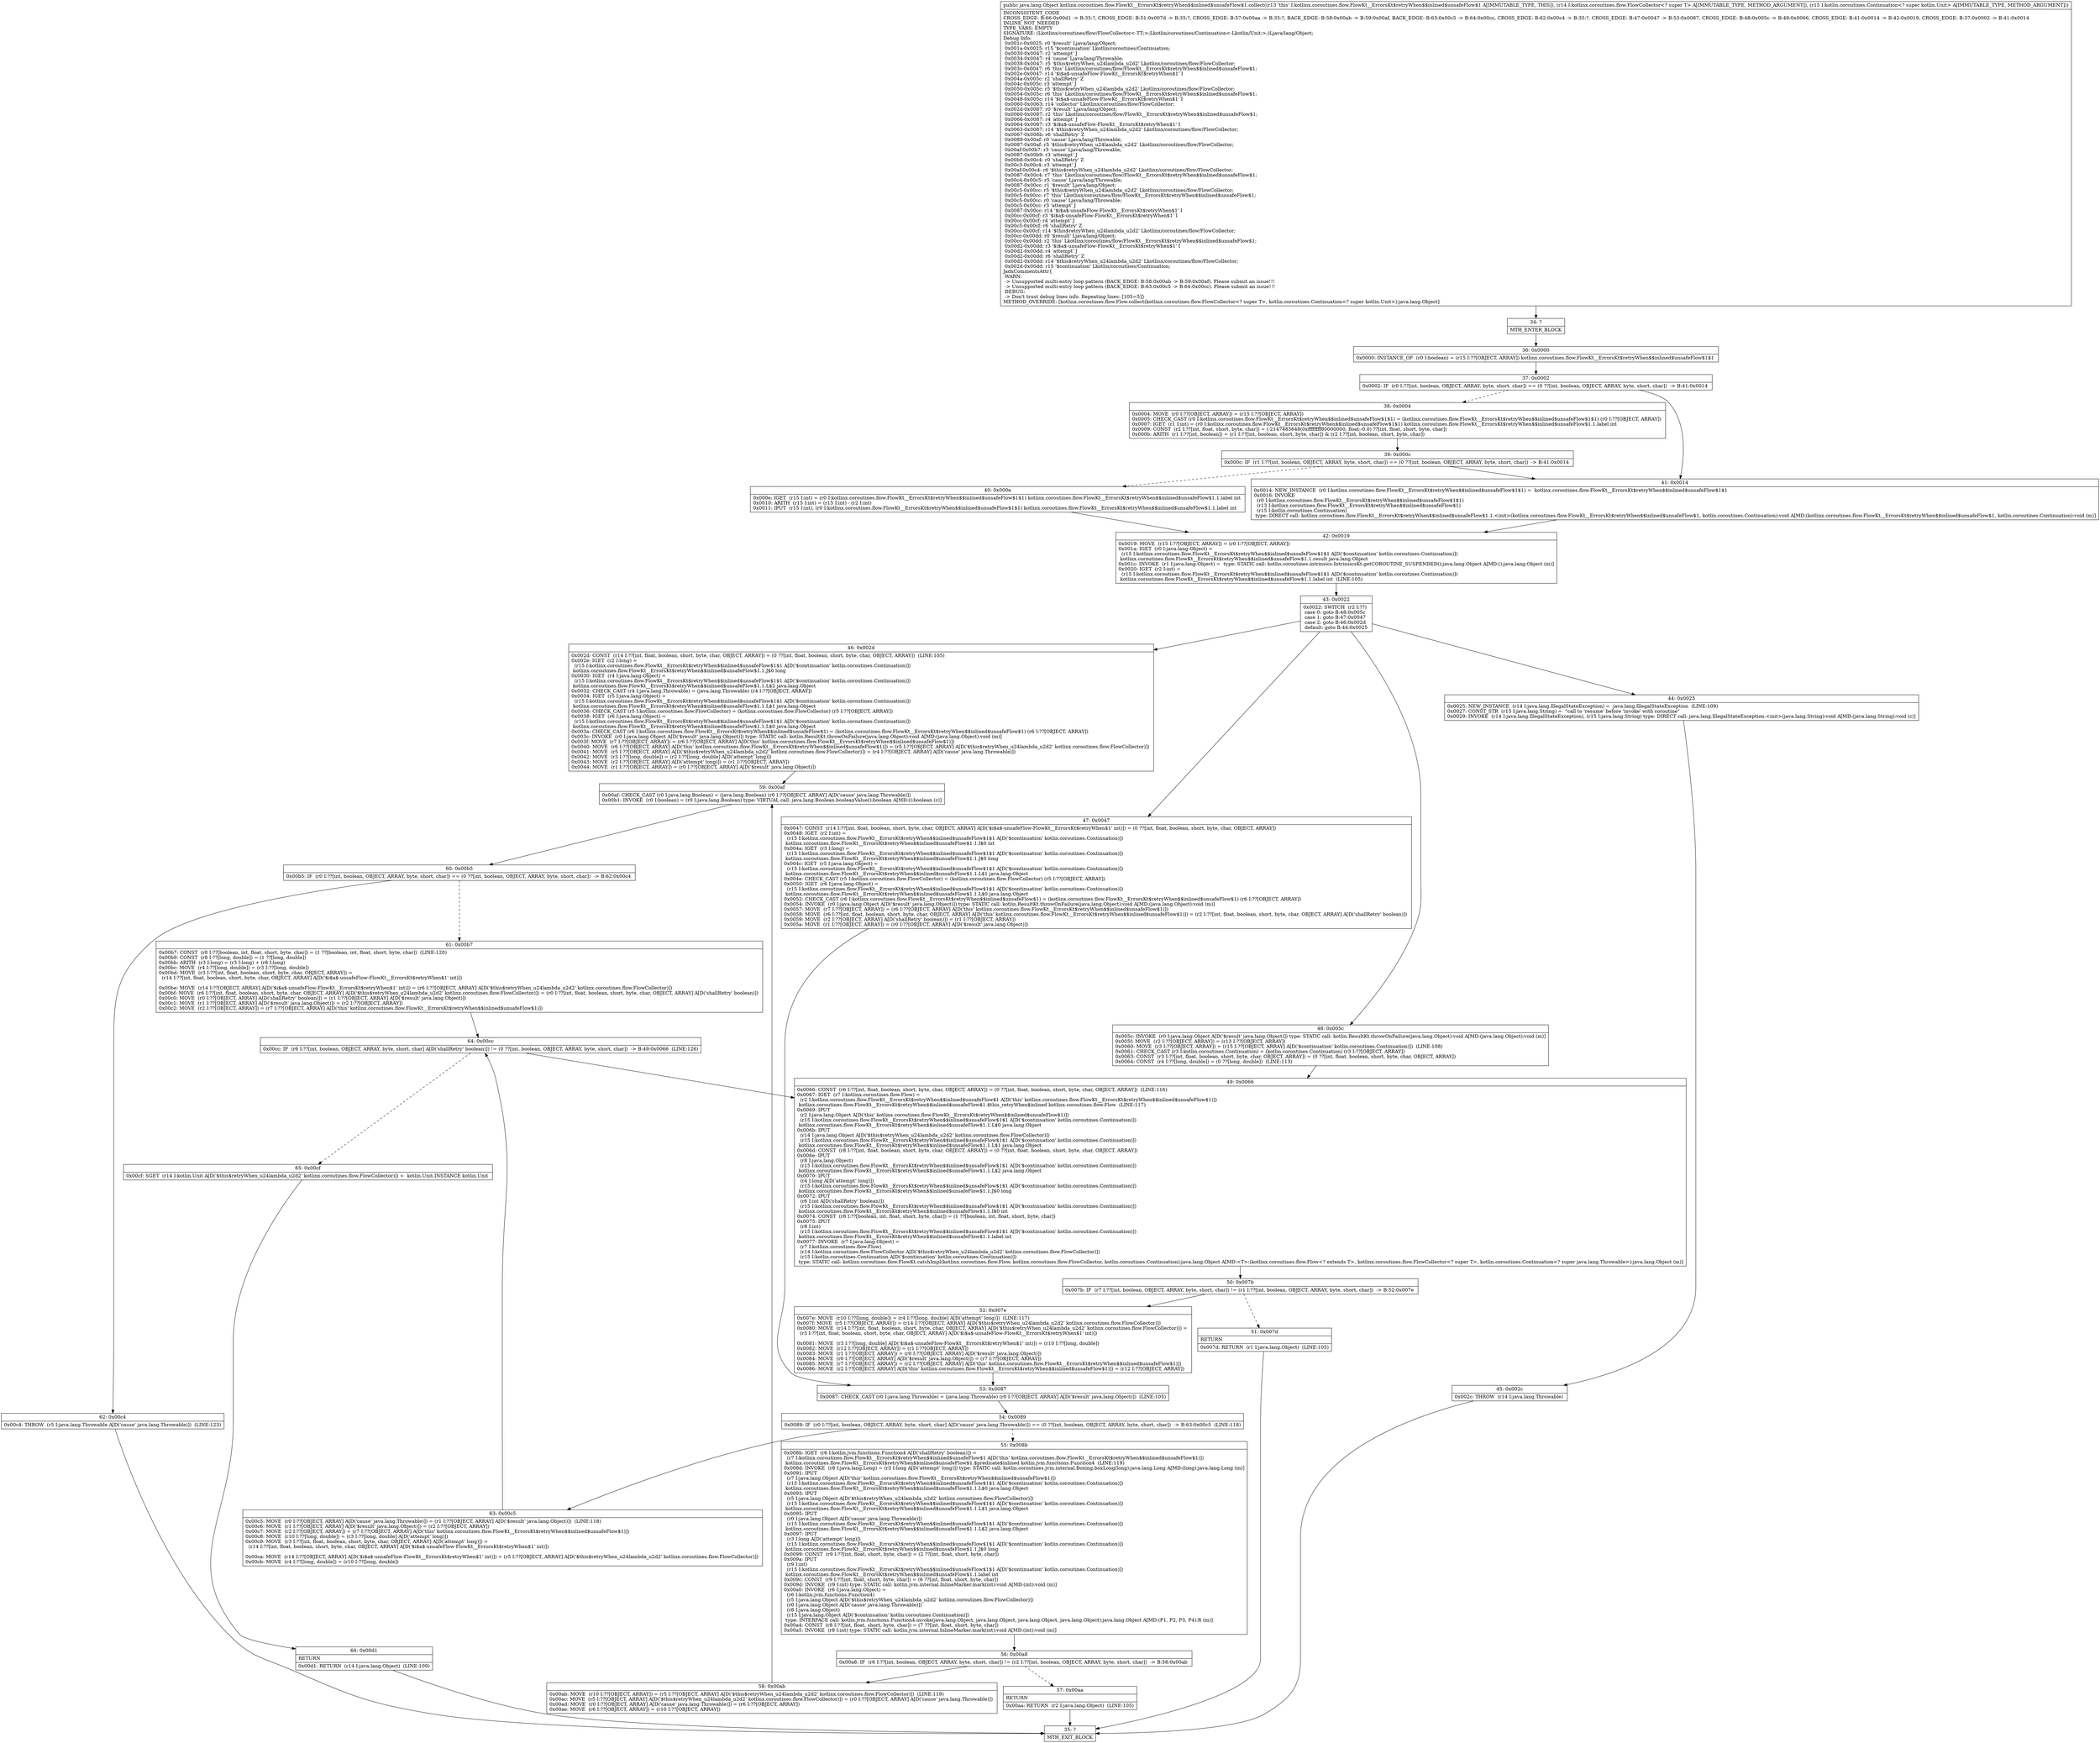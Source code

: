 digraph "CFG forkotlinx.coroutines.flow.FlowKt__ErrorsKt$retryWhen$$inlined$unsafeFlow$1.collect(Lkotlinx\/coroutines\/flow\/FlowCollector;Lkotlin\/coroutines\/Continuation;)Ljava\/lang\/Object;" {
Node_34 [shape=record,label="{34\:\ ?|MTH_ENTER_BLOCK\l}"];
Node_36 [shape=record,label="{36\:\ 0x0000|0x0000: INSTANCE_OF  (r0 I:boolean) = (r15 I:??[OBJECT, ARRAY]) kotlinx.coroutines.flow.FlowKt__ErrorsKt$retryWhen$$inlined$unsafeFlow$1$1 \l}"];
Node_37 [shape=record,label="{37\:\ 0x0002|0x0002: IF  (r0 I:??[int, boolean, OBJECT, ARRAY, byte, short, char]) == (0 ??[int, boolean, OBJECT, ARRAY, byte, short, char])  \-\> B:41:0x0014 \l}"];
Node_38 [shape=record,label="{38\:\ 0x0004|0x0004: MOVE  (r0 I:??[OBJECT, ARRAY]) = (r15 I:??[OBJECT, ARRAY]) \l0x0005: CHECK_CAST (r0 I:kotlinx.coroutines.flow.FlowKt__ErrorsKt$retryWhen$$inlined$unsafeFlow$1$1) = (kotlinx.coroutines.flow.FlowKt__ErrorsKt$retryWhen$$inlined$unsafeFlow$1$1) (r0 I:??[OBJECT, ARRAY]) \l0x0007: IGET  (r1 I:int) = (r0 I:kotlinx.coroutines.flow.FlowKt__ErrorsKt$retryWhen$$inlined$unsafeFlow$1$1) kotlinx.coroutines.flow.FlowKt__ErrorsKt$retryWhen$$inlined$unsafeFlow$1.1.label int \l0x0009: CONST  (r2 I:??[int, float, short, byte, char]) = (\-2147483648(0xffffffff80000000, float:\-0.0) ??[int, float, short, byte, char]) \l0x000b: ARITH  (r1 I:??[int, boolean]) = (r1 I:??[int, boolean, short, byte, char]) & (r2 I:??[int, boolean, short, byte, char]) \l}"];
Node_39 [shape=record,label="{39\:\ 0x000c|0x000c: IF  (r1 I:??[int, boolean, OBJECT, ARRAY, byte, short, char]) == (0 ??[int, boolean, OBJECT, ARRAY, byte, short, char])  \-\> B:41:0x0014 \l}"];
Node_40 [shape=record,label="{40\:\ 0x000e|0x000e: IGET  (r15 I:int) = (r0 I:kotlinx.coroutines.flow.FlowKt__ErrorsKt$retryWhen$$inlined$unsafeFlow$1$1) kotlinx.coroutines.flow.FlowKt__ErrorsKt$retryWhen$$inlined$unsafeFlow$1.1.label int \l0x0010: ARITH  (r15 I:int) = (r15 I:int) \- (r2 I:int) \l0x0011: IPUT  (r15 I:int), (r0 I:kotlinx.coroutines.flow.FlowKt__ErrorsKt$retryWhen$$inlined$unsafeFlow$1$1) kotlinx.coroutines.flow.FlowKt__ErrorsKt$retryWhen$$inlined$unsafeFlow$1.1.label int \l}"];
Node_42 [shape=record,label="{42\:\ 0x0019|0x0019: MOVE  (r15 I:??[OBJECT, ARRAY]) = (r0 I:??[OBJECT, ARRAY]) \l0x001a: IGET  (r0 I:java.lang.Object) = \l  (r15 I:kotlinx.coroutines.flow.FlowKt__ErrorsKt$retryWhen$$inlined$unsafeFlow$1$1 A[D('$continuation' kotlin.coroutines.Continuation)])\l kotlinx.coroutines.flow.FlowKt__ErrorsKt$retryWhen$$inlined$unsafeFlow$1.1.result java.lang.Object \l0x001c: INVOKE  (r1 I:java.lang.Object) =  type: STATIC call: kotlin.coroutines.intrinsics.IntrinsicsKt.getCOROUTINE_SUSPENDED():java.lang.Object A[MD:():java.lang.Object (m)]\l0x0020: IGET  (r2 I:int) = \l  (r15 I:kotlinx.coroutines.flow.FlowKt__ErrorsKt$retryWhen$$inlined$unsafeFlow$1$1 A[D('$continuation' kotlin.coroutines.Continuation)])\l kotlinx.coroutines.flow.FlowKt__ErrorsKt$retryWhen$$inlined$unsafeFlow$1.1.label int  (LINE:105)\l}"];
Node_43 [shape=record,label="{43\:\ 0x0022|0x0022: SWITCH  (r2 I:??)\l case 0: goto B:48:0x005c\l case 1: goto B:47:0x0047\l case 2: goto B:46:0x002d\l default: goto B:44:0x0025 \l}"];
Node_44 [shape=record,label="{44\:\ 0x0025|0x0025: NEW_INSTANCE  (r14 I:java.lang.IllegalStateException) =  java.lang.IllegalStateException  (LINE:109)\l0x0027: CONST_STR  (r15 I:java.lang.String) =  \"call to 'resume' before 'invoke' with coroutine\" \l0x0029: INVOKE  (r14 I:java.lang.IllegalStateException), (r15 I:java.lang.String) type: DIRECT call: java.lang.IllegalStateException.\<init\>(java.lang.String):void A[MD:(java.lang.String):void (c)]\l}"];
Node_45 [shape=record,label="{45\:\ 0x002c|0x002c: THROW  (r14 I:java.lang.Throwable) \l}"];
Node_35 [shape=record,label="{35\:\ ?|MTH_EXIT_BLOCK\l}"];
Node_46 [shape=record,label="{46\:\ 0x002d|0x002d: CONST  (r14 I:??[int, float, boolean, short, byte, char, OBJECT, ARRAY]) = (0 ??[int, float, boolean, short, byte, char, OBJECT, ARRAY])  (LINE:105)\l0x002e: IGET  (r2 I:long) = \l  (r15 I:kotlinx.coroutines.flow.FlowKt__ErrorsKt$retryWhen$$inlined$unsafeFlow$1$1 A[D('$continuation' kotlin.coroutines.Continuation)])\l kotlinx.coroutines.flow.FlowKt__ErrorsKt$retryWhen$$inlined$unsafeFlow$1.1.J$0 long \l0x0030: IGET  (r4 I:java.lang.Object) = \l  (r15 I:kotlinx.coroutines.flow.FlowKt__ErrorsKt$retryWhen$$inlined$unsafeFlow$1$1 A[D('$continuation' kotlin.coroutines.Continuation)])\l kotlinx.coroutines.flow.FlowKt__ErrorsKt$retryWhen$$inlined$unsafeFlow$1.1.L$2 java.lang.Object \l0x0032: CHECK_CAST (r4 I:java.lang.Throwable) = (java.lang.Throwable) (r4 I:??[OBJECT, ARRAY]) \l0x0034: IGET  (r5 I:java.lang.Object) = \l  (r15 I:kotlinx.coroutines.flow.FlowKt__ErrorsKt$retryWhen$$inlined$unsafeFlow$1$1 A[D('$continuation' kotlin.coroutines.Continuation)])\l kotlinx.coroutines.flow.FlowKt__ErrorsKt$retryWhen$$inlined$unsafeFlow$1.1.L$1 java.lang.Object \l0x0036: CHECK_CAST (r5 I:kotlinx.coroutines.flow.FlowCollector) = (kotlinx.coroutines.flow.FlowCollector) (r5 I:??[OBJECT, ARRAY]) \l0x0038: IGET  (r6 I:java.lang.Object) = \l  (r15 I:kotlinx.coroutines.flow.FlowKt__ErrorsKt$retryWhen$$inlined$unsafeFlow$1$1 A[D('$continuation' kotlin.coroutines.Continuation)])\l kotlinx.coroutines.flow.FlowKt__ErrorsKt$retryWhen$$inlined$unsafeFlow$1.1.L$0 java.lang.Object \l0x003a: CHECK_CAST (r6 I:kotlinx.coroutines.flow.FlowKt__ErrorsKt$retryWhen$$inlined$unsafeFlow$1) = (kotlinx.coroutines.flow.FlowKt__ErrorsKt$retryWhen$$inlined$unsafeFlow$1) (r6 I:??[OBJECT, ARRAY]) \l0x003c: INVOKE  (r0 I:java.lang.Object A[D('$result' java.lang.Object)]) type: STATIC call: kotlin.ResultKt.throwOnFailure(java.lang.Object):void A[MD:(java.lang.Object):void (m)]\l0x003f: MOVE  (r7 I:??[OBJECT, ARRAY]) = (r6 I:??[OBJECT, ARRAY] A[D('this' kotlinx.coroutines.flow.FlowKt__ErrorsKt$retryWhen$$inlined$unsafeFlow$1)]) \l0x0040: MOVE  (r6 I:??[OBJECT, ARRAY] A[D('this' kotlinx.coroutines.flow.FlowKt__ErrorsKt$retryWhen$$inlined$unsafeFlow$1)]) = (r5 I:??[OBJECT, ARRAY] A[D('$this$retryWhen_u24lambda_u2d2' kotlinx.coroutines.flow.FlowCollector)]) \l0x0041: MOVE  (r5 I:??[OBJECT, ARRAY] A[D('$this$retryWhen_u24lambda_u2d2' kotlinx.coroutines.flow.FlowCollector)]) = (r4 I:??[OBJECT, ARRAY] A[D('cause' java.lang.Throwable)]) \l0x0042: MOVE  (r3 I:??[long, double]) = (r2 I:??[long, double] A[D('attempt' long)]) \l0x0043: MOVE  (r2 I:??[OBJECT, ARRAY] A[D('attempt' long)]) = (r1 I:??[OBJECT, ARRAY]) \l0x0044: MOVE  (r1 I:??[OBJECT, ARRAY]) = (r0 I:??[OBJECT, ARRAY] A[D('$result' java.lang.Object)]) \l}"];
Node_59 [shape=record,label="{59\:\ 0x00af|0x00af: CHECK_CAST (r0 I:java.lang.Boolean) = (java.lang.Boolean) (r0 I:??[OBJECT, ARRAY] A[D('cause' java.lang.Throwable)]) \l0x00b1: INVOKE  (r0 I:boolean) = (r0 I:java.lang.Boolean) type: VIRTUAL call: java.lang.Boolean.booleanValue():boolean A[MD:():boolean (c)]\l}"];
Node_60 [shape=record,label="{60\:\ 0x00b5|0x00b5: IF  (r0 I:??[int, boolean, OBJECT, ARRAY, byte, short, char]) == (0 ??[int, boolean, OBJECT, ARRAY, byte, short, char])  \-\> B:62:0x00c4 \l}"];
Node_61 [shape=record,label="{61\:\ 0x00b7|0x00b7: CONST  (r0 I:??[boolean, int, float, short, byte, char]) = (1 ??[boolean, int, float, short, byte, char])  (LINE:120)\l0x00b9: CONST  (r8 I:??[long, double]) = (1 ??[long, double]) \l0x00bb: ARITH  (r3 I:long) = (r3 I:long) + (r8 I:long) \l0x00bc: MOVE  (r4 I:??[long, double]) = (r3 I:??[long, double]) \l0x00bd: MOVE  (r3 I:??[int, float, boolean, short, byte, char, OBJECT, ARRAY]) = \l  (r14 I:??[int, float, boolean, short, byte, char, OBJECT, ARRAY] A[D('$i$a$\-unsafeFlow\-FlowKt__ErrorsKt$retryWhen$1' int)])\l \l0x00be: MOVE  (r14 I:??[OBJECT, ARRAY] A[D('$i$a$\-unsafeFlow\-FlowKt__ErrorsKt$retryWhen$1' int)]) = (r6 I:??[OBJECT, ARRAY] A[D('$this$retryWhen_u24lambda_u2d2' kotlinx.coroutines.flow.FlowCollector)]) \l0x00bf: MOVE  (r6 I:??[int, float, boolean, short, byte, char, OBJECT, ARRAY] A[D('$this$retryWhen_u24lambda_u2d2' kotlinx.coroutines.flow.FlowCollector)]) = (r0 I:??[int, float, boolean, short, byte, char, OBJECT, ARRAY] A[D('shallRetry' boolean)]) \l0x00c0: MOVE  (r0 I:??[OBJECT, ARRAY] A[D('shallRetry' boolean)]) = (r1 I:??[OBJECT, ARRAY] A[D('$result' java.lang.Object)]) \l0x00c1: MOVE  (r1 I:??[OBJECT, ARRAY] A[D('$result' java.lang.Object)]) = (r2 I:??[OBJECT, ARRAY]) \l0x00c2: MOVE  (r2 I:??[OBJECT, ARRAY]) = (r7 I:??[OBJECT, ARRAY] A[D('this' kotlinx.coroutines.flow.FlowKt__ErrorsKt$retryWhen$$inlined$unsafeFlow$1)]) \l}"];
Node_64 [shape=record,label="{64\:\ 0x00cc|0x00cc: IF  (r6 I:??[int, boolean, OBJECT, ARRAY, byte, short, char] A[D('shallRetry' boolean)]) != (0 ??[int, boolean, OBJECT, ARRAY, byte, short, char])  \-\> B:49:0x0066  (LINE:126)\l}"];
Node_65 [shape=record,label="{65\:\ 0x00cf|0x00cf: SGET  (r14 I:kotlin.Unit A[D('$this$retryWhen_u24lambda_u2d2' kotlinx.coroutines.flow.FlowCollector)]) =  kotlin.Unit.INSTANCE kotlin.Unit \l}"];
Node_66 [shape=record,label="{66\:\ 0x00d1|RETURN\l|0x00d1: RETURN  (r14 I:java.lang.Object)  (LINE:109)\l}"];
Node_49 [shape=record,label="{49\:\ 0x0066|0x0066: CONST  (r6 I:??[int, float, boolean, short, byte, char, OBJECT, ARRAY]) = (0 ??[int, float, boolean, short, byte, char, OBJECT, ARRAY])  (LINE:116)\l0x0067: IGET  (r7 I:kotlinx.coroutines.flow.Flow) = \l  (r2 I:kotlinx.coroutines.flow.FlowKt__ErrorsKt$retryWhen$$inlined$unsafeFlow$1 A[D('this' kotlinx.coroutines.flow.FlowKt__ErrorsKt$retryWhen$$inlined$unsafeFlow$1)])\l kotlinx.coroutines.flow.FlowKt__ErrorsKt$retryWhen$$inlined$unsafeFlow$1.$this_retryWhen$inlined kotlinx.coroutines.flow.Flow  (LINE:117)\l0x0069: IPUT  \l  (r2 I:java.lang.Object A[D('this' kotlinx.coroutines.flow.FlowKt__ErrorsKt$retryWhen$$inlined$unsafeFlow$1)])\l  (r15 I:kotlinx.coroutines.flow.FlowKt__ErrorsKt$retryWhen$$inlined$unsafeFlow$1$1 A[D('$continuation' kotlin.coroutines.Continuation)])\l kotlinx.coroutines.flow.FlowKt__ErrorsKt$retryWhen$$inlined$unsafeFlow$1.1.L$0 java.lang.Object \l0x006b: IPUT  \l  (r14 I:java.lang.Object A[D('$this$retryWhen_u24lambda_u2d2' kotlinx.coroutines.flow.FlowCollector)])\l  (r15 I:kotlinx.coroutines.flow.FlowKt__ErrorsKt$retryWhen$$inlined$unsafeFlow$1$1 A[D('$continuation' kotlin.coroutines.Continuation)])\l kotlinx.coroutines.flow.FlowKt__ErrorsKt$retryWhen$$inlined$unsafeFlow$1.1.L$1 java.lang.Object \l0x006d: CONST  (r8 I:??[int, float, boolean, short, byte, char, OBJECT, ARRAY]) = (0 ??[int, float, boolean, short, byte, char, OBJECT, ARRAY]) \l0x006e: IPUT  \l  (r8 I:java.lang.Object)\l  (r15 I:kotlinx.coroutines.flow.FlowKt__ErrorsKt$retryWhen$$inlined$unsafeFlow$1$1 A[D('$continuation' kotlin.coroutines.Continuation)])\l kotlinx.coroutines.flow.FlowKt__ErrorsKt$retryWhen$$inlined$unsafeFlow$1.1.L$2 java.lang.Object \l0x0070: IPUT  \l  (r4 I:long A[D('attempt' long)])\l  (r15 I:kotlinx.coroutines.flow.FlowKt__ErrorsKt$retryWhen$$inlined$unsafeFlow$1$1 A[D('$continuation' kotlin.coroutines.Continuation)])\l kotlinx.coroutines.flow.FlowKt__ErrorsKt$retryWhen$$inlined$unsafeFlow$1.1.J$0 long \l0x0072: IPUT  \l  (r6 I:int A[D('shallRetry' boolean)])\l  (r15 I:kotlinx.coroutines.flow.FlowKt__ErrorsKt$retryWhen$$inlined$unsafeFlow$1$1 A[D('$continuation' kotlin.coroutines.Continuation)])\l kotlinx.coroutines.flow.FlowKt__ErrorsKt$retryWhen$$inlined$unsafeFlow$1.1.I$0 int \l0x0074: CONST  (r8 I:??[boolean, int, float, short, byte, char]) = (1 ??[boolean, int, float, short, byte, char]) \l0x0075: IPUT  \l  (r8 I:int)\l  (r15 I:kotlinx.coroutines.flow.FlowKt__ErrorsKt$retryWhen$$inlined$unsafeFlow$1$1 A[D('$continuation' kotlin.coroutines.Continuation)])\l kotlinx.coroutines.flow.FlowKt__ErrorsKt$retryWhen$$inlined$unsafeFlow$1.1.label int \l0x0077: INVOKE  (r7 I:java.lang.Object) = \l  (r7 I:kotlinx.coroutines.flow.Flow)\l  (r14 I:kotlinx.coroutines.flow.FlowCollector A[D('$this$retryWhen_u24lambda_u2d2' kotlinx.coroutines.flow.FlowCollector)])\l  (r15 I:kotlin.coroutines.Continuation A[D('$continuation' kotlin.coroutines.Continuation)])\l type: STATIC call: kotlinx.coroutines.flow.FlowKt.catchImpl(kotlinx.coroutines.flow.Flow, kotlinx.coroutines.flow.FlowCollector, kotlin.coroutines.Continuation):java.lang.Object A[MD:\<T\>:(kotlinx.coroutines.flow.Flow\<? extends T\>, kotlinx.coroutines.flow.FlowCollector\<? super T\>, kotlin.coroutines.Continuation\<? super java.lang.Throwable\>):java.lang.Object (m)]\l}"];
Node_50 [shape=record,label="{50\:\ 0x007b|0x007b: IF  (r7 I:??[int, boolean, OBJECT, ARRAY, byte, short, char]) != (r1 I:??[int, boolean, OBJECT, ARRAY, byte, short, char])  \-\> B:52:0x007e \l}"];
Node_51 [shape=record,label="{51\:\ 0x007d|RETURN\l|0x007d: RETURN  (r1 I:java.lang.Object)  (LINE:105)\l}"];
Node_52 [shape=record,label="{52\:\ 0x007e|0x007e: MOVE  (r10 I:??[long, double]) = (r4 I:??[long, double] A[D('attempt' long)])  (LINE:117)\l0x007f: MOVE  (r5 I:??[OBJECT, ARRAY]) = (r14 I:??[OBJECT, ARRAY] A[D('$this$retryWhen_u24lambda_u2d2' kotlinx.coroutines.flow.FlowCollector)]) \l0x0080: MOVE  (r14 I:??[int, float, boolean, short, byte, char, OBJECT, ARRAY] A[D('$this$retryWhen_u24lambda_u2d2' kotlinx.coroutines.flow.FlowCollector)]) = \l  (r3 I:??[int, float, boolean, short, byte, char, OBJECT, ARRAY] A[D('$i$a$\-unsafeFlow\-FlowKt__ErrorsKt$retryWhen$1' int)])\l \l0x0081: MOVE  (r3 I:??[long, double] A[D('$i$a$\-unsafeFlow\-FlowKt__ErrorsKt$retryWhen$1' int)]) = (r10 I:??[long, double]) \l0x0082: MOVE  (r12 I:??[OBJECT, ARRAY]) = (r1 I:??[OBJECT, ARRAY]) \l0x0083: MOVE  (r1 I:??[OBJECT, ARRAY]) = (r0 I:??[OBJECT, ARRAY] A[D('$result' java.lang.Object)]) \l0x0084: MOVE  (r0 I:??[OBJECT, ARRAY] A[D('$result' java.lang.Object)]) = (r7 I:??[OBJECT, ARRAY]) \l0x0085: MOVE  (r7 I:??[OBJECT, ARRAY]) = (r2 I:??[OBJECT, ARRAY] A[D('this' kotlinx.coroutines.flow.FlowKt__ErrorsKt$retryWhen$$inlined$unsafeFlow$1)]) \l0x0086: MOVE  (r2 I:??[OBJECT, ARRAY] A[D('this' kotlinx.coroutines.flow.FlowKt__ErrorsKt$retryWhen$$inlined$unsafeFlow$1)]) = (r12 I:??[OBJECT, ARRAY]) \l}"];
Node_53 [shape=record,label="{53\:\ 0x0087|0x0087: CHECK_CAST (r0 I:java.lang.Throwable) = (java.lang.Throwable) (r0 I:??[OBJECT, ARRAY] A[D('$result' java.lang.Object)])  (LINE:105)\l}"];
Node_54 [shape=record,label="{54\:\ 0x0089|0x0089: IF  (r0 I:??[int, boolean, OBJECT, ARRAY, byte, short, char] A[D('cause' java.lang.Throwable)]) == (0 ??[int, boolean, OBJECT, ARRAY, byte, short, char])  \-\> B:63:0x00c5  (LINE:118)\l}"];
Node_55 [shape=record,label="{55\:\ 0x008b|0x008b: IGET  (r6 I:kotlin.jvm.functions.Function4 A[D('shallRetry' boolean)]) = \l  (r7 I:kotlinx.coroutines.flow.FlowKt__ErrorsKt$retryWhen$$inlined$unsafeFlow$1 A[D('this' kotlinx.coroutines.flow.FlowKt__ErrorsKt$retryWhen$$inlined$unsafeFlow$1)])\l kotlinx.coroutines.flow.FlowKt__ErrorsKt$retryWhen$$inlined$unsafeFlow$1.$predicate$inlined kotlin.jvm.functions.Function4  (LINE:119)\l0x008d: INVOKE  (r8 I:java.lang.Long) = (r3 I:long A[D('attempt' long)]) type: STATIC call: kotlin.coroutines.jvm.internal.Boxing.boxLong(long):java.lang.Long A[MD:(long):java.lang.Long (m)]\l0x0091: IPUT  \l  (r7 I:java.lang.Object A[D('this' kotlinx.coroutines.flow.FlowKt__ErrorsKt$retryWhen$$inlined$unsafeFlow$1)])\l  (r15 I:kotlinx.coroutines.flow.FlowKt__ErrorsKt$retryWhen$$inlined$unsafeFlow$1$1 A[D('$continuation' kotlin.coroutines.Continuation)])\l kotlinx.coroutines.flow.FlowKt__ErrorsKt$retryWhen$$inlined$unsafeFlow$1.1.L$0 java.lang.Object \l0x0093: IPUT  \l  (r5 I:java.lang.Object A[D('$this$retryWhen_u24lambda_u2d2' kotlinx.coroutines.flow.FlowCollector)])\l  (r15 I:kotlinx.coroutines.flow.FlowKt__ErrorsKt$retryWhen$$inlined$unsafeFlow$1$1 A[D('$continuation' kotlin.coroutines.Continuation)])\l kotlinx.coroutines.flow.FlowKt__ErrorsKt$retryWhen$$inlined$unsafeFlow$1.1.L$1 java.lang.Object \l0x0095: IPUT  \l  (r0 I:java.lang.Object A[D('cause' java.lang.Throwable)])\l  (r15 I:kotlinx.coroutines.flow.FlowKt__ErrorsKt$retryWhen$$inlined$unsafeFlow$1$1 A[D('$continuation' kotlin.coroutines.Continuation)])\l kotlinx.coroutines.flow.FlowKt__ErrorsKt$retryWhen$$inlined$unsafeFlow$1.1.L$2 java.lang.Object \l0x0097: IPUT  \l  (r3 I:long A[D('attempt' long)])\l  (r15 I:kotlinx.coroutines.flow.FlowKt__ErrorsKt$retryWhen$$inlined$unsafeFlow$1$1 A[D('$continuation' kotlin.coroutines.Continuation)])\l kotlinx.coroutines.flow.FlowKt__ErrorsKt$retryWhen$$inlined$unsafeFlow$1.1.J$0 long \l0x0099: CONST  (r9 I:??[int, float, short, byte, char]) = (2 ??[int, float, short, byte, char]) \l0x009a: IPUT  \l  (r9 I:int)\l  (r15 I:kotlinx.coroutines.flow.FlowKt__ErrorsKt$retryWhen$$inlined$unsafeFlow$1$1 A[D('$continuation' kotlin.coroutines.Continuation)])\l kotlinx.coroutines.flow.FlowKt__ErrorsKt$retryWhen$$inlined$unsafeFlow$1.1.label int \l0x009c: CONST  (r9 I:??[int, float, short, byte, char]) = (6 ??[int, float, short, byte, char]) \l0x009d: INVOKE  (r9 I:int) type: STATIC call: kotlin.jvm.internal.InlineMarker.mark(int):void A[MD:(int):void (m)]\l0x00a0: INVOKE  (r6 I:java.lang.Object) = \l  (r6 I:kotlin.jvm.functions.Function4)\l  (r5 I:java.lang.Object A[D('$this$retryWhen_u24lambda_u2d2' kotlinx.coroutines.flow.FlowCollector)])\l  (r0 I:java.lang.Object A[D('cause' java.lang.Throwable)])\l  (r8 I:java.lang.Object)\l  (r15 I:java.lang.Object A[D('$continuation' kotlin.coroutines.Continuation)])\l type: INTERFACE call: kotlin.jvm.functions.Function4.invoke(java.lang.Object, java.lang.Object, java.lang.Object, java.lang.Object):java.lang.Object A[MD:(P1, P2, P3, P4):R (m)]\l0x00a4: CONST  (r8 I:??[int, float, short, byte, char]) = (7 ??[int, float, short, byte, char]) \l0x00a5: INVOKE  (r8 I:int) type: STATIC call: kotlin.jvm.internal.InlineMarker.mark(int):void A[MD:(int):void (m)]\l}"];
Node_56 [shape=record,label="{56\:\ 0x00a8|0x00a8: IF  (r6 I:??[int, boolean, OBJECT, ARRAY, byte, short, char]) != (r2 I:??[int, boolean, OBJECT, ARRAY, byte, short, char])  \-\> B:58:0x00ab \l}"];
Node_57 [shape=record,label="{57\:\ 0x00aa|RETURN\l|0x00aa: RETURN  (r2 I:java.lang.Object)  (LINE:105)\l}"];
Node_58 [shape=record,label="{58\:\ 0x00ab|0x00ab: MOVE  (r10 I:??[OBJECT, ARRAY]) = (r5 I:??[OBJECT, ARRAY] A[D('$this$retryWhen_u24lambda_u2d2' kotlinx.coroutines.flow.FlowCollector)])  (LINE:119)\l0x00ac: MOVE  (r5 I:??[OBJECT, ARRAY] A[D('$this$retryWhen_u24lambda_u2d2' kotlinx.coroutines.flow.FlowCollector)]) = (r0 I:??[OBJECT, ARRAY] A[D('cause' java.lang.Throwable)]) \l0x00ad: MOVE  (r0 I:??[OBJECT, ARRAY] A[D('cause' java.lang.Throwable)]) = (r6 I:??[OBJECT, ARRAY]) \l0x00ae: MOVE  (r6 I:??[OBJECT, ARRAY]) = (r10 I:??[OBJECT, ARRAY]) \l}"];
Node_63 [shape=record,label="{63\:\ 0x00c5|0x00c5: MOVE  (r0 I:??[OBJECT, ARRAY] A[D('cause' java.lang.Throwable)]) = (r1 I:??[OBJECT, ARRAY] A[D('$result' java.lang.Object)])  (LINE:118)\l0x00c6: MOVE  (r1 I:??[OBJECT, ARRAY] A[D('$result' java.lang.Object)]) = (r2 I:??[OBJECT, ARRAY]) \l0x00c7: MOVE  (r2 I:??[OBJECT, ARRAY]) = (r7 I:??[OBJECT, ARRAY] A[D('this' kotlinx.coroutines.flow.FlowKt__ErrorsKt$retryWhen$$inlined$unsafeFlow$1)]) \l0x00c8: MOVE  (r10 I:??[long, double]) = (r3 I:??[long, double] A[D('attempt' long)]) \l0x00c9: MOVE  (r3 I:??[int, float, boolean, short, byte, char, OBJECT, ARRAY] A[D('attempt' long)]) = \l  (r14 I:??[int, float, boolean, short, byte, char, OBJECT, ARRAY] A[D('$i$a$\-unsafeFlow\-FlowKt__ErrorsKt$retryWhen$1' int)])\l \l0x00ca: MOVE  (r14 I:??[OBJECT, ARRAY] A[D('$i$a$\-unsafeFlow\-FlowKt__ErrorsKt$retryWhen$1' int)]) = (r5 I:??[OBJECT, ARRAY] A[D('$this$retryWhen_u24lambda_u2d2' kotlinx.coroutines.flow.FlowCollector)]) \l0x00cb: MOVE  (r4 I:??[long, double]) = (r10 I:??[long, double]) \l}"];
Node_62 [shape=record,label="{62\:\ 0x00c4|0x00c4: THROW  (r5 I:java.lang.Throwable A[D('cause' java.lang.Throwable)])  (LINE:123)\l}"];
Node_47 [shape=record,label="{47\:\ 0x0047|0x0047: CONST  (r14 I:??[int, float, boolean, short, byte, char, OBJECT, ARRAY] A[D('$i$a$\-unsafeFlow\-FlowKt__ErrorsKt$retryWhen$1' int)]) = (0 ??[int, float, boolean, short, byte, char, OBJECT, ARRAY]) \l0x0048: IGET  (r2 I:int) = \l  (r15 I:kotlinx.coroutines.flow.FlowKt__ErrorsKt$retryWhen$$inlined$unsafeFlow$1$1 A[D('$continuation' kotlin.coroutines.Continuation)])\l kotlinx.coroutines.flow.FlowKt__ErrorsKt$retryWhen$$inlined$unsafeFlow$1.1.I$0 int \l0x004a: IGET  (r3 I:long) = \l  (r15 I:kotlinx.coroutines.flow.FlowKt__ErrorsKt$retryWhen$$inlined$unsafeFlow$1$1 A[D('$continuation' kotlin.coroutines.Continuation)])\l kotlinx.coroutines.flow.FlowKt__ErrorsKt$retryWhen$$inlined$unsafeFlow$1.1.J$0 long \l0x004c: IGET  (r5 I:java.lang.Object) = \l  (r15 I:kotlinx.coroutines.flow.FlowKt__ErrorsKt$retryWhen$$inlined$unsafeFlow$1$1 A[D('$continuation' kotlin.coroutines.Continuation)])\l kotlinx.coroutines.flow.FlowKt__ErrorsKt$retryWhen$$inlined$unsafeFlow$1.1.L$1 java.lang.Object \l0x004e: CHECK_CAST (r5 I:kotlinx.coroutines.flow.FlowCollector) = (kotlinx.coroutines.flow.FlowCollector) (r5 I:??[OBJECT, ARRAY]) \l0x0050: IGET  (r6 I:java.lang.Object) = \l  (r15 I:kotlinx.coroutines.flow.FlowKt__ErrorsKt$retryWhen$$inlined$unsafeFlow$1$1 A[D('$continuation' kotlin.coroutines.Continuation)])\l kotlinx.coroutines.flow.FlowKt__ErrorsKt$retryWhen$$inlined$unsafeFlow$1.1.L$0 java.lang.Object \l0x0052: CHECK_CAST (r6 I:kotlinx.coroutines.flow.FlowKt__ErrorsKt$retryWhen$$inlined$unsafeFlow$1) = (kotlinx.coroutines.flow.FlowKt__ErrorsKt$retryWhen$$inlined$unsafeFlow$1) (r6 I:??[OBJECT, ARRAY]) \l0x0054: INVOKE  (r0 I:java.lang.Object A[D('$result' java.lang.Object)]) type: STATIC call: kotlin.ResultKt.throwOnFailure(java.lang.Object):void A[MD:(java.lang.Object):void (m)]\l0x0057: MOVE  (r7 I:??[OBJECT, ARRAY]) = (r6 I:??[OBJECT, ARRAY] A[D('this' kotlinx.coroutines.flow.FlowKt__ErrorsKt$retryWhen$$inlined$unsafeFlow$1)]) \l0x0058: MOVE  (r6 I:??[int, float, boolean, short, byte, char, OBJECT, ARRAY] A[D('this' kotlinx.coroutines.flow.FlowKt__ErrorsKt$retryWhen$$inlined$unsafeFlow$1)]) = (r2 I:??[int, float, boolean, short, byte, char, OBJECT, ARRAY] A[D('shallRetry' boolean)]) \l0x0059: MOVE  (r2 I:??[OBJECT, ARRAY] A[D('shallRetry' boolean)]) = (r1 I:??[OBJECT, ARRAY]) \l0x005a: MOVE  (r1 I:??[OBJECT, ARRAY]) = (r0 I:??[OBJECT, ARRAY] A[D('$result' java.lang.Object)]) \l}"];
Node_48 [shape=record,label="{48\:\ 0x005c|0x005c: INVOKE  (r0 I:java.lang.Object A[D('$result' java.lang.Object)]) type: STATIC call: kotlin.ResultKt.throwOnFailure(java.lang.Object):void A[MD:(java.lang.Object):void (m)]\l0x005f: MOVE  (r2 I:??[OBJECT, ARRAY]) = (r13 I:??[OBJECT, ARRAY]) \l0x0060: MOVE  (r3 I:??[OBJECT, ARRAY]) = (r15 I:??[OBJECT, ARRAY] A[D('$continuation' kotlin.coroutines.Continuation)])  (LINE:108)\l0x0061: CHECK_CAST (r3 I:kotlin.coroutines.Continuation) = (kotlin.coroutines.Continuation) (r3 I:??[OBJECT, ARRAY]) \l0x0063: CONST  (r3 I:??[int, float, boolean, short, byte, char, OBJECT, ARRAY]) = (0 ??[int, float, boolean, short, byte, char, OBJECT, ARRAY]) \l0x0064: CONST  (r4 I:??[long, double]) = (0 ??[long, double])  (LINE:113)\l}"];
Node_41 [shape=record,label="{41\:\ 0x0014|0x0014: NEW_INSTANCE  (r0 I:kotlinx.coroutines.flow.FlowKt__ErrorsKt$retryWhen$$inlined$unsafeFlow$1$1) =  kotlinx.coroutines.flow.FlowKt__ErrorsKt$retryWhen$$inlined$unsafeFlow$1$1 \l0x0016: INVOKE  \l  (r0 I:kotlinx.coroutines.flow.FlowKt__ErrorsKt$retryWhen$$inlined$unsafeFlow$1$1)\l  (r13 I:kotlinx.coroutines.flow.FlowKt__ErrorsKt$retryWhen$$inlined$unsafeFlow$1)\l  (r15 I:kotlin.coroutines.Continuation)\l type: DIRECT call: kotlinx.coroutines.flow.FlowKt__ErrorsKt$retryWhen$$inlined$unsafeFlow$1.1.\<init\>(kotlinx.coroutines.flow.FlowKt__ErrorsKt$retryWhen$$inlined$unsafeFlow$1, kotlin.coroutines.Continuation):void A[MD:(kotlinx.coroutines.flow.FlowKt__ErrorsKt$retryWhen$$inlined$unsafeFlow$1, kotlin.coroutines.Continuation):void (m)]\l}"];
MethodNode[shape=record,label="{public java.lang.Object kotlinx.coroutines.flow.FlowKt__ErrorsKt$retryWhen$$inlined$unsafeFlow$1.collect((r13 'this' I:kotlinx.coroutines.flow.FlowKt__ErrorsKt$retryWhen$$inlined$unsafeFlow$1 A[IMMUTABLE_TYPE, THIS]), (r14 I:kotlinx.coroutines.flow.FlowCollector\<? super T\> A[IMMUTABLE_TYPE, METHOD_ARGUMENT]), (r15 I:kotlin.coroutines.Continuation\<? super kotlin.Unit\> A[IMMUTABLE_TYPE, METHOD_ARGUMENT]))  | INCONSISTENT_CODE\lCROSS_EDGE: B:66:0x00d1 \-\> B:35:?, CROSS_EDGE: B:51:0x007d \-\> B:35:?, CROSS_EDGE: B:57:0x00aa \-\> B:35:?, BACK_EDGE: B:58:0x00ab \-\> B:59:0x00af, BACK_EDGE: B:63:0x00c5 \-\> B:64:0x00cc, CROSS_EDGE: B:62:0x00c4 \-\> B:35:?, CROSS_EDGE: B:47:0x0047 \-\> B:53:0x0087, CROSS_EDGE: B:48:0x005c \-\> B:49:0x0066, CROSS_EDGE: B:41:0x0014 \-\> B:42:0x0019, CROSS_EDGE: B:37:0x0002 \-\> B:41:0x0014\lINLINE_NOT_NEEDED\lTYPE_VARS: EMPTY\lSIGNATURE: (Lkotlinx\/coroutines\/flow\/FlowCollector\<\-TT;\>;Lkotlin\/coroutines\/Continuation\<\-Lkotlin\/Unit;\>;)Ljava\/lang\/Object;\lDebug Info:\l  0x001c\-0x0025: r0 '$result' Ljava\/lang\/Object;\l  0x001a\-0x0025: r15 '$continuation' Lkotlin\/coroutines\/Continuation;\l  0x0030\-0x0047: r2 'attempt' J\l  0x0034\-0x0047: r4 'cause' Ljava\/lang\/Throwable;\l  0x0038\-0x0047: r5 '$this$retryWhen_u24lambda_u2d2' Lkotlinx\/coroutines\/flow\/FlowCollector;\l  0x003c\-0x0047: r6 'this' Lkotlinx\/coroutines\/flow\/FlowKt__ErrorsKt$retryWhen$$inlined$unsafeFlow$1;\l  0x002e\-0x0047: r14 '$i$a$\-unsafeFlow\-FlowKt__ErrorsKt$retryWhen$1' I\l  0x004a\-0x005c: r2 'shallRetry' Z\l  0x004c\-0x005c: r3 'attempt' J\l  0x0050\-0x005c: r5 '$this$retryWhen_u24lambda_u2d2' Lkotlinx\/coroutines\/flow\/FlowCollector;\l  0x0054\-0x005c: r6 'this' Lkotlinx\/coroutines\/flow\/FlowKt__ErrorsKt$retryWhen$$inlined$unsafeFlow$1;\l  0x0048\-0x005c: r14 '$i$a$\-unsafeFlow\-FlowKt__ErrorsKt$retryWhen$1' I\l  0x0060\-0x0063: r14 'collector' Lkotlinx\/coroutines\/flow\/FlowCollector;\l  0x002d\-0x0087: r0 '$result' Ljava\/lang\/Object;\l  0x0060\-0x0087: r2 'this' Lkotlinx\/coroutines\/flow\/FlowKt__ErrorsKt$retryWhen$$inlined$unsafeFlow$1;\l  0x0066\-0x0087: r4 'attempt' J\l  0x0064\-0x0087: r3 '$i$a$\-unsafeFlow\-FlowKt__ErrorsKt$retryWhen$1' I\l  0x0063\-0x0087: r14 '$this$retryWhen_u24lambda_u2d2' Lkotlinx\/coroutines\/flow\/FlowCollector;\l  0x0067\-0x008b: r6 'shallRetry' Z\l  0x0089\-0x00af: r0 'cause' Ljava\/lang\/Throwable;\l  0x0087\-0x00af: r5 '$this$retryWhen_u24lambda_u2d2' Lkotlinx\/coroutines\/flow\/FlowCollector;\l  0x00af\-0x00b7: r5 'cause' Ljava\/lang\/Throwable;\l  0x0087\-0x00b9: r3 'attempt' J\l  0x00b8\-0x00c4: r0 'shallRetry' Z\l  0x00c3\-0x00c4: r3 'attempt' J\l  0x00af\-0x00c4: r6 '$this$retryWhen_u24lambda_u2d2' Lkotlinx\/coroutines\/flow\/FlowCollector;\l  0x0087\-0x00c4: r7 'this' Lkotlinx\/coroutines\/flow\/FlowKt__ErrorsKt$retryWhen$$inlined$unsafeFlow$1;\l  0x00c4\-0x00c5: r5 'cause' Ljava\/lang\/Throwable;\l  0x0087\-0x00cc: r1 '$result' Ljava\/lang\/Object;\l  0x00c5\-0x00cc: r5 '$this$retryWhen_u24lambda_u2d2' Lkotlinx\/coroutines\/flow\/FlowCollector;\l  0x00c5\-0x00cc: r7 'this' Lkotlinx\/coroutines\/flow\/FlowKt__ErrorsKt$retryWhen$$inlined$unsafeFlow$1;\l  0x00c5\-0x00cc: r0 'cause' Ljava\/lang\/Throwable;\l  0x00c5\-0x00cc: r3 'attempt' J\l  0x0087\-0x00cc: r14 '$i$a$\-unsafeFlow\-FlowKt__ErrorsKt$retryWhen$1' I\l  0x00cc\-0x00cf: r3 '$i$a$\-unsafeFlow\-FlowKt__ErrorsKt$retryWhen$1' I\l  0x00cc\-0x00cf: r4 'attempt' J\l  0x00c5\-0x00cf: r6 'shallRetry' Z\l  0x00cc\-0x00cf: r14 '$this$retryWhen_u24lambda_u2d2' Lkotlinx\/coroutines\/flow\/FlowCollector;\l  0x00cc\-0x00dd: r0 '$result' Ljava\/lang\/Object;\l  0x00cc\-0x00dd: r2 'this' Lkotlinx\/coroutines\/flow\/FlowKt__ErrorsKt$retryWhen$$inlined$unsafeFlow$1;\l  0x00d2\-0x00dd: r3 '$i$a$\-unsafeFlow\-FlowKt__ErrorsKt$retryWhen$1' I\l  0x00d2\-0x00dd: r4 'attempt' J\l  0x00d2\-0x00dd: r6 'shallRetry' Z\l  0x00d2\-0x00dd: r14 '$this$retryWhen_u24lambda_u2d2' Lkotlinx\/coroutines\/flow\/FlowCollector;\l  0x002d\-0x00dd: r15 '$continuation' Lkotlin\/coroutines\/Continuation;\lJadxCommentsAttr\{\l WARN: \l \-\> Unsupported multi\-entry loop pattern (BACK_EDGE: B:58:0x00ab \-\> B:59:0x00af). Please submit an issue!!!\l \-\> Unsupported multi\-entry loop pattern (BACK_EDGE: B:63:0x00c5 \-\> B:64:0x00cc). Please submit an issue!!!\l DEBUG: \l \-\> Don't trust debug lines info. Repeating lines: [105=5]\}\lMETHOD_OVERRIDE: [kotlinx.coroutines.flow.Flow.collect(kotlinx.coroutines.flow.FlowCollector\<? super T\>, kotlin.coroutines.Continuation\<? super kotlin.Unit\>):java.lang.Object]\l}"];
MethodNode -> Node_34;Node_34 -> Node_36;
Node_36 -> Node_37;
Node_37 -> Node_38[style=dashed];
Node_37 -> Node_41;
Node_38 -> Node_39;
Node_39 -> Node_40[style=dashed];
Node_39 -> Node_41;
Node_40 -> Node_42;
Node_42 -> Node_43;
Node_43 -> Node_44;
Node_43 -> Node_46;
Node_43 -> Node_47;
Node_43 -> Node_48;
Node_44 -> Node_45;
Node_45 -> Node_35;
Node_46 -> Node_59;
Node_59 -> Node_60;
Node_60 -> Node_61[style=dashed];
Node_60 -> Node_62;
Node_61 -> Node_64;
Node_64 -> Node_65[style=dashed];
Node_64 -> Node_49;
Node_65 -> Node_66;
Node_66 -> Node_35;
Node_49 -> Node_50;
Node_50 -> Node_51[style=dashed];
Node_50 -> Node_52;
Node_51 -> Node_35;
Node_52 -> Node_53;
Node_53 -> Node_54;
Node_54 -> Node_55[style=dashed];
Node_54 -> Node_63;
Node_55 -> Node_56;
Node_56 -> Node_57[style=dashed];
Node_56 -> Node_58;
Node_57 -> Node_35;
Node_58 -> Node_59;
Node_63 -> Node_64;
Node_62 -> Node_35;
Node_47 -> Node_53;
Node_48 -> Node_49;
Node_41 -> Node_42;
}

